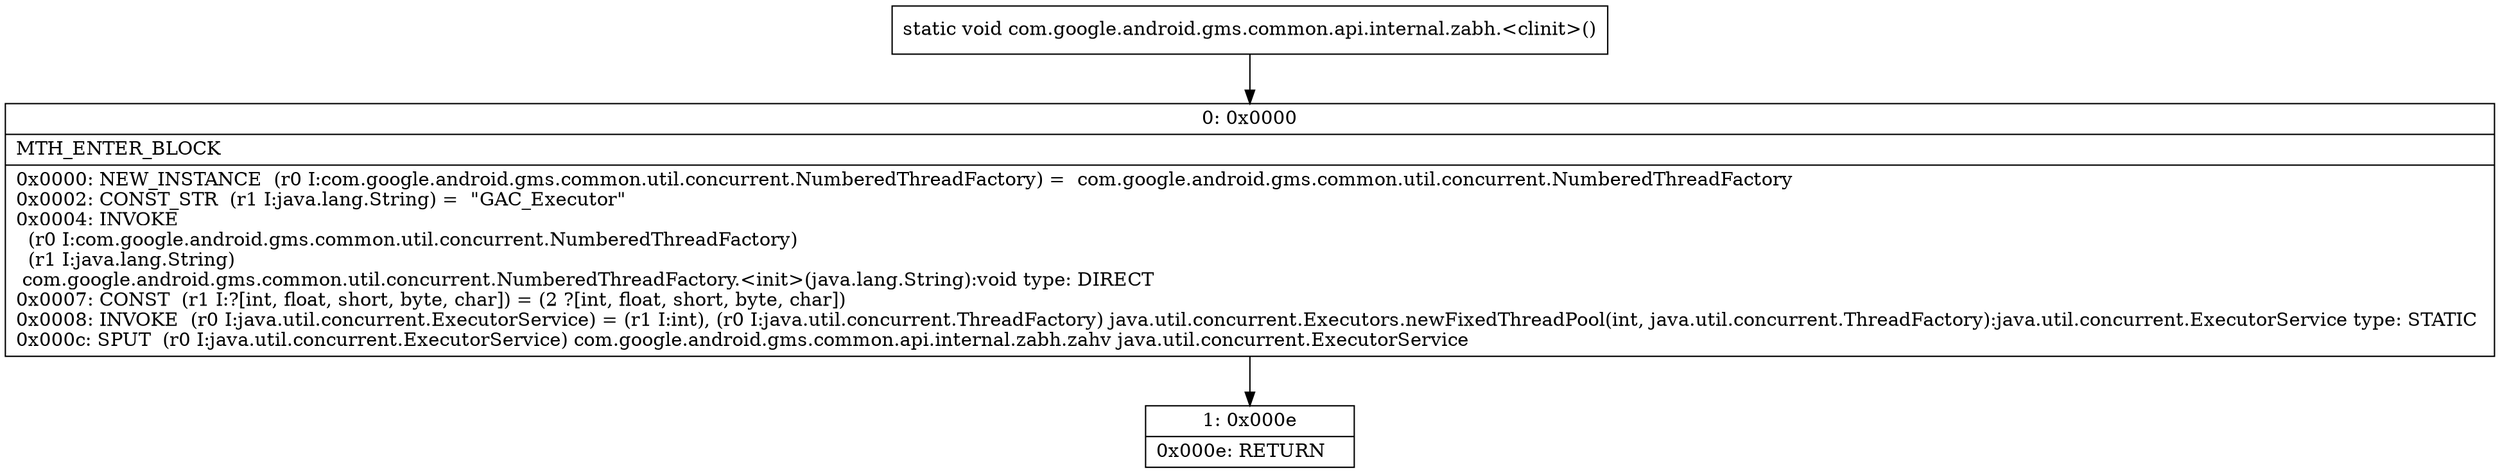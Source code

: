 digraph "CFG forcom.google.android.gms.common.api.internal.zabh.\<clinit\>()V" {
Node_0 [shape=record,label="{0\:\ 0x0000|MTH_ENTER_BLOCK\l|0x0000: NEW_INSTANCE  (r0 I:com.google.android.gms.common.util.concurrent.NumberedThreadFactory) =  com.google.android.gms.common.util.concurrent.NumberedThreadFactory \l0x0002: CONST_STR  (r1 I:java.lang.String) =  \"GAC_Executor\" \l0x0004: INVOKE  \l  (r0 I:com.google.android.gms.common.util.concurrent.NumberedThreadFactory)\l  (r1 I:java.lang.String)\l com.google.android.gms.common.util.concurrent.NumberedThreadFactory.\<init\>(java.lang.String):void type: DIRECT \l0x0007: CONST  (r1 I:?[int, float, short, byte, char]) = (2 ?[int, float, short, byte, char]) \l0x0008: INVOKE  (r0 I:java.util.concurrent.ExecutorService) = (r1 I:int), (r0 I:java.util.concurrent.ThreadFactory) java.util.concurrent.Executors.newFixedThreadPool(int, java.util.concurrent.ThreadFactory):java.util.concurrent.ExecutorService type: STATIC \l0x000c: SPUT  (r0 I:java.util.concurrent.ExecutorService) com.google.android.gms.common.api.internal.zabh.zahv java.util.concurrent.ExecutorService \l}"];
Node_1 [shape=record,label="{1\:\ 0x000e|0x000e: RETURN   \l}"];
MethodNode[shape=record,label="{static void com.google.android.gms.common.api.internal.zabh.\<clinit\>() }"];
MethodNode -> Node_0;
Node_0 -> Node_1;
}

